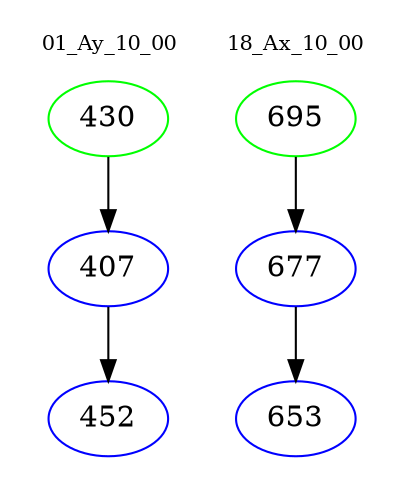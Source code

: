 digraph{
subgraph cluster_0 {
color = white
label = "01_Ay_10_00";
fontsize=10;
T0_430 [label="430", color="green"]
T0_430 -> T0_407 [color="black"]
T0_407 [label="407", color="blue"]
T0_407 -> T0_452 [color="black"]
T0_452 [label="452", color="blue"]
}
subgraph cluster_1 {
color = white
label = "18_Ax_10_00";
fontsize=10;
T1_695 [label="695", color="green"]
T1_695 -> T1_677 [color="black"]
T1_677 [label="677", color="blue"]
T1_677 -> T1_653 [color="black"]
T1_653 [label="653", color="blue"]
}
}
